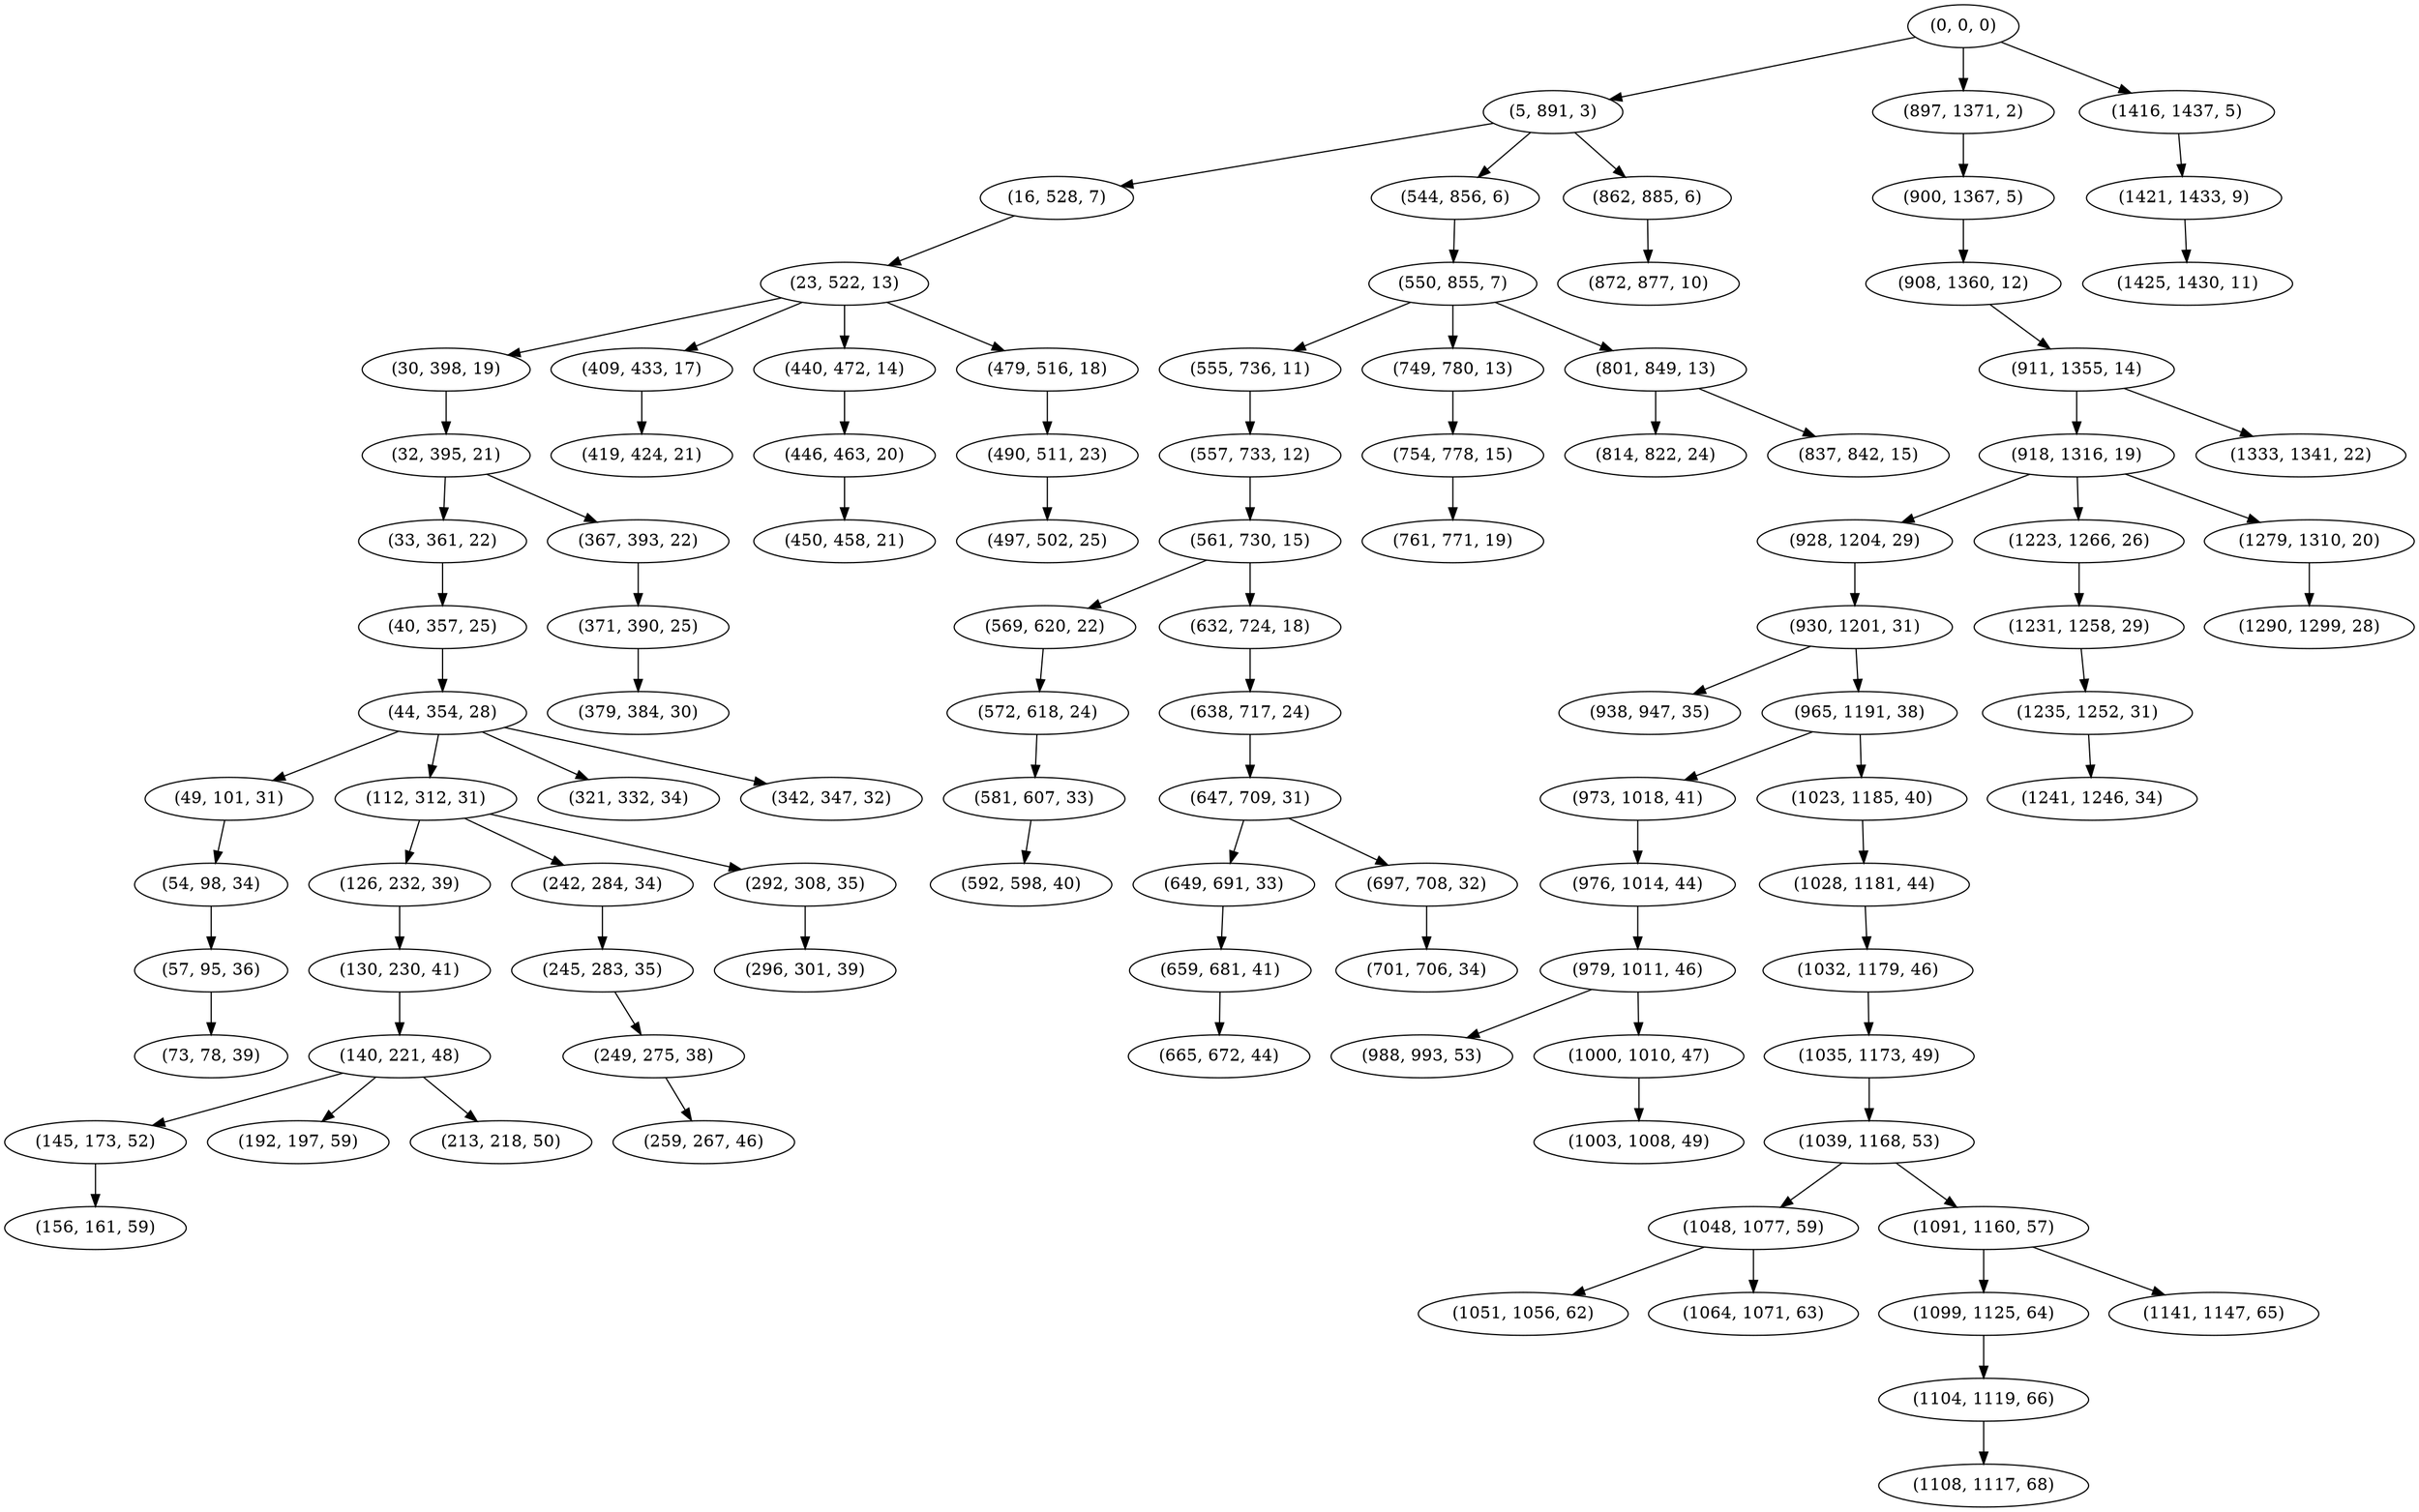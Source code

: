 digraph tree {
    "(0, 0, 0)";
    "(5, 891, 3)";
    "(16, 528, 7)";
    "(23, 522, 13)";
    "(30, 398, 19)";
    "(32, 395, 21)";
    "(33, 361, 22)";
    "(40, 357, 25)";
    "(44, 354, 28)";
    "(49, 101, 31)";
    "(54, 98, 34)";
    "(57, 95, 36)";
    "(73, 78, 39)";
    "(112, 312, 31)";
    "(126, 232, 39)";
    "(130, 230, 41)";
    "(140, 221, 48)";
    "(145, 173, 52)";
    "(156, 161, 59)";
    "(192, 197, 59)";
    "(213, 218, 50)";
    "(242, 284, 34)";
    "(245, 283, 35)";
    "(249, 275, 38)";
    "(259, 267, 46)";
    "(292, 308, 35)";
    "(296, 301, 39)";
    "(321, 332, 34)";
    "(342, 347, 32)";
    "(367, 393, 22)";
    "(371, 390, 25)";
    "(379, 384, 30)";
    "(409, 433, 17)";
    "(419, 424, 21)";
    "(440, 472, 14)";
    "(446, 463, 20)";
    "(450, 458, 21)";
    "(479, 516, 18)";
    "(490, 511, 23)";
    "(497, 502, 25)";
    "(544, 856, 6)";
    "(550, 855, 7)";
    "(555, 736, 11)";
    "(557, 733, 12)";
    "(561, 730, 15)";
    "(569, 620, 22)";
    "(572, 618, 24)";
    "(581, 607, 33)";
    "(592, 598, 40)";
    "(632, 724, 18)";
    "(638, 717, 24)";
    "(647, 709, 31)";
    "(649, 691, 33)";
    "(659, 681, 41)";
    "(665, 672, 44)";
    "(697, 708, 32)";
    "(701, 706, 34)";
    "(749, 780, 13)";
    "(754, 778, 15)";
    "(761, 771, 19)";
    "(801, 849, 13)";
    "(814, 822, 24)";
    "(837, 842, 15)";
    "(862, 885, 6)";
    "(872, 877, 10)";
    "(897, 1371, 2)";
    "(900, 1367, 5)";
    "(908, 1360, 12)";
    "(911, 1355, 14)";
    "(918, 1316, 19)";
    "(928, 1204, 29)";
    "(930, 1201, 31)";
    "(938, 947, 35)";
    "(965, 1191, 38)";
    "(973, 1018, 41)";
    "(976, 1014, 44)";
    "(979, 1011, 46)";
    "(988, 993, 53)";
    "(1000, 1010, 47)";
    "(1003, 1008, 49)";
    "(1023, 1185, 40)";
    "(1028, 1181, 44)";
    "(1032, 1179, 46)";
    "(1035, 1173, 49)";
    "(1039, 1168, 53)";
    "(1048, 1077, 59)";
    "(1051, 1056, 62)";
    "(1064, 1071, 63)";
    "(1091, 1160, 57)";
    "(1099, 1125, 64)";
    "(1104, 1119, 66)";
    "(1108, 1117, 68)";
    "(1141, 1147, 65)";
    "(1223, 1266, 26)";
    "(1231, 1258, 29)";
    "(1235, 1252, 31)";
    "(1241, 1246, 34)";
    "(1279, 1310, 20)";
    "(1290, 1299, 28)";
    "(1333, 1341, 22)";
    "(1416, 1437, 5)";
    "(1421, 1433, 9)";
    "(1425, 1430, 11)";
    "(0, 0, 0)" -> "(5, 891, 3)";
    "(0, 0, 0)" -> "(897, 1371, 2)";
    "(0, 0, 0)" -> "(1416, 1437, 5)";
    "(5, 891, 3)" -> "(16, 528, 7)";
    "(5, 891, 3)" -> "(544, 856, 6)";
    "(5, 891, 3)" -> "(862, 885, 6)";
    "(16, 528, 7)" -> "(23, 522, 13)";
    "(23, 522, 13)" -> "(30, 398, 19)";
    "(23, 522, 13)" -> "(409, 433, 17)";
    "(23, 522, 13)" -> "(440, 472, 14)";
    "(23, 522, 13)" -> "(479, 516, 18)";
    "(30, 398, 19)" -> "(32, 395, 21)";
    "(32, 395, 21)" -> "(33, 361, 22)";
    "(32, 395, 21)" -> "(367, 393, 22)";
    "(33, 361, 22)" -> "(40, 357, 25)";
    "(40, 357, 25)" -> "(44, 354, 28)";
    "(44, 354, 28)" -> "(49, 101, 31)";
    "(44, 354, 28)" -> "(112, 312, 31)";
    "(44, 354, 28)" -> "(321, 332, 34)";
    "(44, 354, 28)" -> "(342, 347, 32)";
    "(49, 101, 31)" -> "(54, 98, 34)";
    "(54, 98, 34)" -> "(57, 95, 36)";
    "(57, 95, 36)" -> "(73, 78, 39)";
    "(112, 312, 31)" -> "(126, 232, 39)";
    "(112, 312, 31)" -> "(242, 284, 34)";
    "(112, 312, 31)" -> "(292, 308, 35)";
    "(126, 232, 39)" -> "(130, 230, 41)";
    "(130, 230, 41)" -> "(140, 221, 48)";
    "(140, 221, 48)" -> "(145, 173, 52)";
    "(140, 221, 48)" -> "(192, 197, 59)";
    "(140, 221, 48)" -> "(213, 218, 50)";
    "(145, 173, 52)" -> "(156, 161, 59)";
    "(242, 284, 34)" -> "(245, 283, 35)";
    "(245, 283, 35)" -> "(249, 275, 38)";
    "(249, 275, 38)" -> "(259, 267, 46)";
    "(292, 308, 35)" -> "(296, 301, 39)";
    "(367, 393, 22)" -> "(371, 390, 25)";
    "(371, 390, 25)" -> "(379, 384, 30)";
    "(409, 433, 17)" -> "(419, 424, 21)";
    "(440, 472, 14)" -> "(446, 463, 20)";
    "(446, 463, 20)" -> "(450, 458, 21)";
    "(479, 516, 18)" -> "(490, 511, 23)";
    "(490, 511, 23)" -> "(497, 502, 25)";
    "(544, 856, 6)" -> "(550, 855, 7)";
    "(550, 855, 7)" -> "(555, 736, 11)";
    "(550, 855, 7)" -> "(749, 780, 13)";
    "(550, 855, 7)" -> "(801, 849, 13)";
    "(555, 736, 11)" -> "(557, 733, 12)";
    "(557, 733, 12)" -> "(561, 730, 15)";
    "(561, 730, 15)" -> "(569, 620, 22)";
    "(561, 730, 15)" -> "(632, 724, 18)";
    "(569, 620, 22)" -> "(572, 618, 24)";
    "(572, 618, 24)" -> "(581, 607, 33)";
    "(581, 607, 33)" -> "(592, 598, 40)";
    "(632, 724, 18)" -> "(638, 717, 24)";
    "(638, 717, 24)" -> "(647, 709, 31)";
    "(647, 709, 31)" -> "(649, 691, 33)";
    "(647, 709, 31)" -> "(697, 708, 32)";
    "(649, 691, 33)" -> "(659, 681, 41)";
    "(659, 681, 41)" -> "(665, 672, 44)";
    "(697, 708, 32)" -> "(701, 706, 34)";
    "(749, 780, 13)" -> "(754, 778, 15)";
    "(754, 778, 15)" -> "(761, 771, 19)";
    "(801, 849, 13)" -> "(814, 822, 24)";
    "(801, 849, 13)" -> "(837, 842, 15)";
    "(862, 885, 6)" -> "(872, 877, 10)";
    "(897, 1371, 2)" -> "(900, 1367, 5)";
    "(900, 1367, 5)" -> "(908, 1360, 12)";
    "(908, 1360, 12)" -> "(911, 1355, 14)";
    "(911, 1355, 14)" -> "(918, 1316, 19)";
    "(911, 1355, 14)" -> "(1333, 1341, 22)";
    "(918, 1316, 19)" -> "(928, 1204, 29)";
    "(918, 1316, 19)" -> "(1223, 1266, 26)";
    "(918, 1316, 19)" -> "(1279, 1310, 20)";
    "(928, 1204, 29)" -> "(930, 1201, 31)";
    "(930, 1201, 31)" -> "(938, 947, 35)";
    "(930, 1201, 31)" -> "(965, 1191, 38)";
    "(965, 1191, 38)" -> "(973, 1018, 41)";
    "(965, 1191, 38)" -> "(1023, 1185, 40)";
    "(973, 1018, 41)" -> "(976, 1014, 44)";
    "(976, 1014, 44)" -> "(979, 1011, 46)";
    "(979, 1011, 46)" -> "(988, 993, 53)";
    "(979, 1011, 46)" -> "(1000, 1010, 47)";
    "(1000, 1010, 47)" -> "(1003, 1008, 49)";
    "(1023, 1185, 40)" -> "(1028, 1181, 44)";
    "(1028, 1181, 44)" -> "(1032, 1179, 46)";
    "(1032, 1179, 46)" -> "(1035, 1173, 49)";
    "(1035, 1173, 49)" -> "(1039, 1168, 53)";
    "(1039, 1168, 53)" -> "(1048, 1077, 59)";
    "(1039, 1168, 53)" -> "(1091, 1160, 57)";
    "(1048, 1077, 59)" -> "(1051, 1056, 62)";
    "(1048, 1077, 59)" -> "(1064, 1071, 63)";
    "(1091, 1160, 57)" -> "(1099, 1125, 64)";
    "(1091, 1160, 57)" -> "(1141, 1147, 65)";
    "(1099, 1125, 64)" -> "(1104, 1119, 66)";
    "(1104, 1119, 66)" -> "(1108, 1117, 68)";
    "(1223, 1266, 26)" -> "(1231, 1258, 29)";
    "(1231, 1258, 29)" -> "(1235, 1252, 31)";
    "(1235, 1252, 31)" -> "(1241, 1246, 34)";
    "(1279, 1310, 20)" -> "(1290, 1299, 28)";
    "(1416, 1437, 5)" -> "(1421, 1433, 9)";
    "(1421, 1433, 9)" -> "(1425, 1430, 11)";
}
